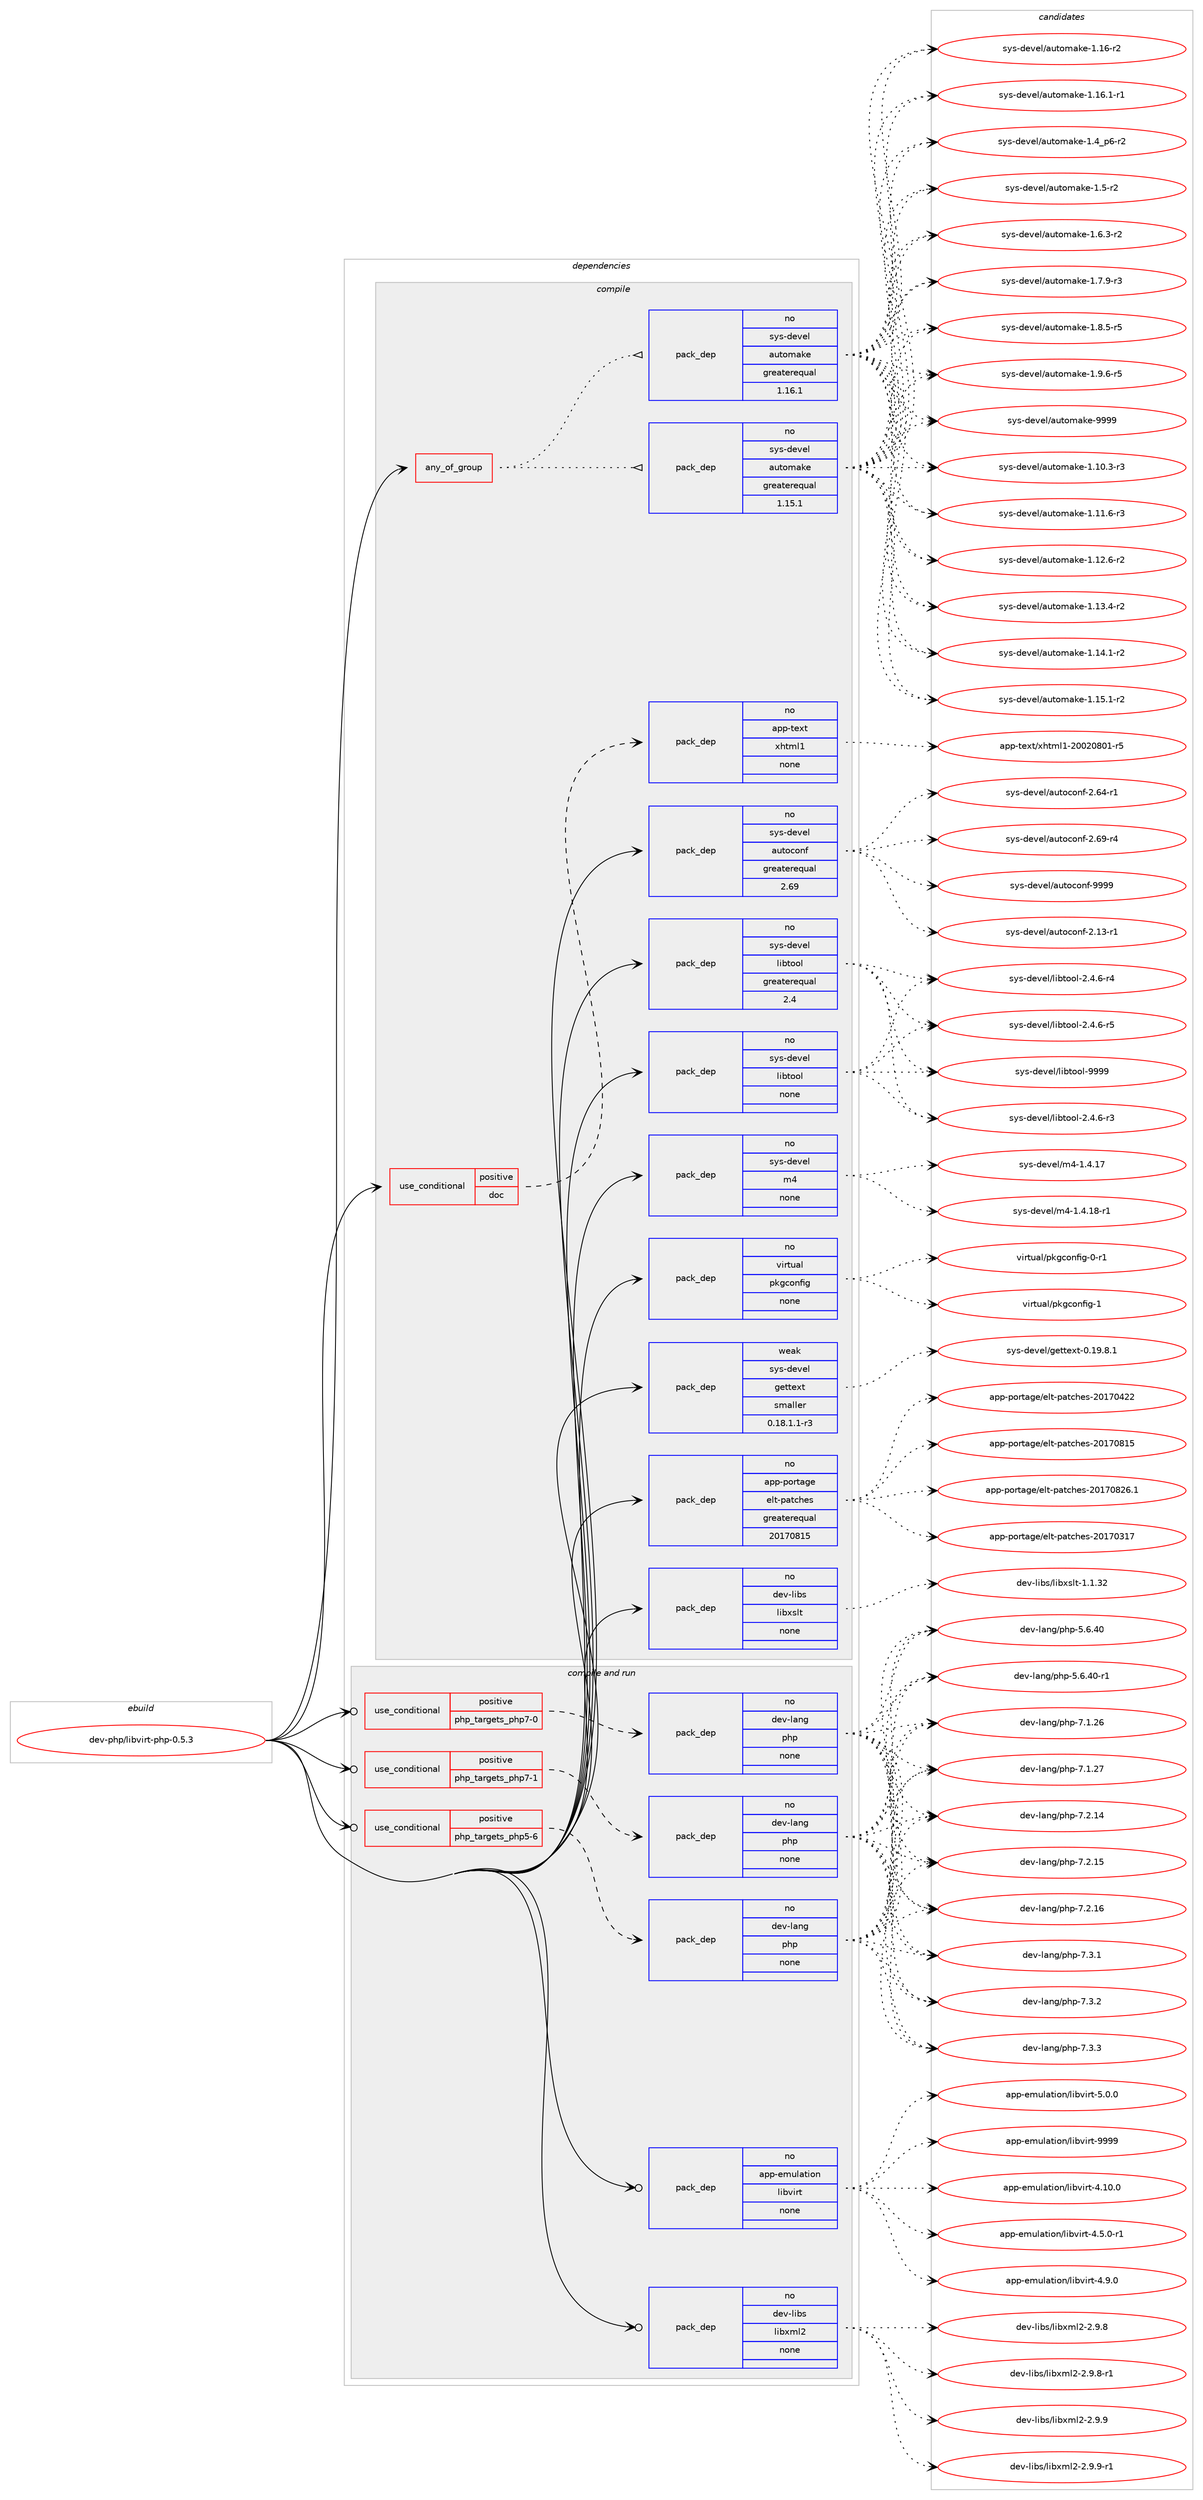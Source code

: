 digraph prolog {

# *************
# Graph options
# *************

newrank=true;
concentrate=true;
compound=true;
graph [rankdir=LR,fontname=Helvetica,fontsize=10,ranksep=1.5];#, ranksep=2.5, nodesep=0.2];
edge  [arrowhead=vee];
node  [fontname=Helvetica,fontsize=10];

# **********
# The ebuild
# **********

subgraph cluster_leftcol {
color=gray;
rank=same;
label=<<i>ebuild</i>>;
id [label="dev-php/libvirt-php-0.5.3", color=red, width=4, href="../dev-php/libvirt-php-0.5.3.svg"];
}

# ****************
# The dependencies
# ****************

subgraph cluster_midcol {
color=gray;
label=<<i>dependencies</i>>;
subgraph cluster_compile {
fillcolor="#eeeeee";
style=filled;
label=<<i>compile</i>>;
subgraph any22511 {
dependency1392985 [label=<<TABLE BORDER="0" CELLBORDER="1" CELLSPACING="0" CELLPADDING="4"><TR><TD CELLPADDING="10">any_of_group</TD></TR></TABLE>>, shape=none, color=red];subgraph pack1000589 {
dependency1392986 [label=<<TABLE BORDER="0" CELLBORDER="1" CELLSPACING="0" CELLPADDING="4" WIDTH="220"><TR><TD ROWSPAN="6" CELLPADDING="30">pack_dep</TD></TR><TR><TD WIDTH="110">no</TD></TR><TR><TD>sys-devel</TD></TR><TR><TD>automake</TD></TR><TR><TD>greaterequal</TD></TR><TR><TD>1.16.1</TD></TR></TABLE>>, shape=none, color=blue];
}
dependency1392985:e -> dependency1392986:w [weight=20,style="dotted",arrowhead="oinv"];
subgraph pack1000590 {
dependency1392987 [label=<<TABLE BORDER="0" CELLBORDER="1" CELLSPACING="0" CELLPADDING="4" WIDTH="220"><TR><TD ROWSPAN="6" CELLPADDING="30">pack_dep</TD></TR><TR><TD WIDTH="110">no</TD></TR><TR><TD>sys-devel</TD></TR><TR><TD>automake</TD></TR><TR><TD>greaterequal</TD></TR><TR><TD>1.15.1</TD></TR></TABLE>>, shape=none, color=blue];
}
dependency1392985:e -> dependency1392987:w [weight=20,style="dotted",arrowhead="oinv"];
}
id:e -> dependency1392985:w [weight=20,style="solid",arrowhead="vee"];
subgraph cond369320 {
dependency1392988 [label=<<TABLE BORDER="0" CELLBORDER="1" CELLSPACING="0" CELLPADDING="4"><TR><TD ROWSPAN="3" CELLPADDING="10">use_conditional</TD></TR><TR><TD>positive</TD></TR><TR><TD>doc</TD></TR></TABLE>>, shape=none, color=red];
subgraph pack1000591 {
dependency1392989 [label=<<TABLE BORDER="0" CELLBORDER="1" CELLSPACING="0" CELLPADDING="4" WIDTH="220"><TR><TD ROWSPAN="6" CELLPADDING="30">pack_dep</TD></TR><TR><TD WIDTH="110">no</TD></TR><TR><TD>app-text</TD></TR><TR><TD>xhtml1</TD></TR><TR><TD>none</TD></TR><TR><TD></TD></TR></TABLE>>, shape=none, color=blue];
}
dependency1392988:e -> dependency1392989:w [weight=20,style="dashed",arrowhead="vee"];
}
id:e -> dependency1392988:w [weight=20,style="solid",arrowhead="vee"];
subgraph pack1000592 {
dependency1392990 [label=<<TABLE BORDER="0" CELLBORDER="1" CELLSPACING="0" CELLPADDING="4" WIDTH="220"><TR><TD ROWSPAN="6" CELLPADDING="30">pack_dep</TD></TR><TR><TD WIDTH="110">no</TD></TR><TR><TD>app-portage</TD></TR><TR><TD>elt-patches</TD></TR><TR><TD>greaterequal</TD></TR><TR><TD>20170815</TD></TR></TABLE>>, shape=none, color=blue];
}
id:e -> dependency1392990:w [weight=20,style="solid",arrowhead="vee"];
subgraph pack1000593 {
dependency1392991 [label=<<TABLE BORDER="0" CELLBORDER="1" CELLSPACING="0" CELLPADDING="4" WIDTH="220"><TR><TD ROWSPAN="6" CELLPADDING="30">pack_dep</TD></TR><TR><TD WIDTH="110">no</TD></TR><TR><TD>dev-libs</TD></TR><TR><TD>libxslt</TD></TR><TR><TD>none</TD></TR><TR><TD></TD></TR></TABLE>>, shape=none, color=blue];
}
id:e -> dependency1392991:w [weight=20,style="solid",arrowhead="vee"];
subgraph pack1000594 {
dependency1392992 [label=<<TABLE BORDER="0" CELLBORDER="1" CELLSPACING="0" CELLPADDING="4" WIDTH="220"><TR><TD ROWSPAN="6" CELLPADDING="30">pack_dep</TD></TR><TR><TD WIDTH="110">no</TD></TR><TR><TD>sys-devel</TD></TR><TR><TD>autoconf</TD></TR><TR><TD>greaterequal</TD></TR><TR><TD>2.69</TD></TR></TABLE>>, shape=none, color=blue];
}
id:e -> dependency1392992:w [weight=20,style="solid",arrowhead="vee"];
subgraph pack1000595 {
dependency1392993 [label=<<TABLE BORDER="0" CELLBORDER="1" CELLSPACING="0" CELLPADDING="4" WIDTH="220"><TR><TD ROWSPAN="6" CELLPADDING="30">pack_dep</TD></TR><TR><TD WIDTH="110">no</TD></TR><TR><TD>sys-devel</TD></TR><TR><TD>libtool</TD></TR><TR><TD>greaterequal</TD></TR><TR><TD>2.4</TD></TR></TABLE>>, shape=none, color=blue];
}
id:e -> dependency1392993:w [weight=20,style="solid",arrowhead="vee"];
subgraph pack1000596 {
dependency1392994 [label=<<TABLE BORDER="0" CELLBORDER="1" CELLSPACING="0" CELLPADDING="4" WIDTH="220"><TR><TD ROWSPAN="6" CELLPADDING="30">pack_dep</TD></TR><TR><TD WIDTH="110">no</TD></TR><TR><TD>sys-devel</TD></TR><TR><TD>libtool</TD></TR><TR><TD>none</TD></TR><TR><TD></TD></TR></TABLE>>, shape=none, color=blue];
}
id:e -> dependency1392994:w [weight=20,style="solid",arrowhead="vee"];
subgraph pack1000597 {
dependency1392995 [label=<<TABLE BORDER="0" CELLBORDER="1" CELLSPACING="0" CELLPADDING="4" WIDTH="220"><TR><TD ROWSPAN="6" CELLPADDING="30">pack_dep</TD></TR><TR><TD WIDTH="110">no</TD></TR><TR><TD>sys-devel</TD></TR><TR><TD>m4</TD></TR><TR><TD>none</TD></TR><TR><TD></TD></TR></TABLE>>, shape=none, color=blue];
}
id:e -> dependency1392995:w [weight=20,style="solid",arrowhead="vee"];
subgraph pack1000598 {
dependency1392996 [label=<<TABLE BORDER="0" CELLBORDER="1" CELLSPACING="0" CELLPADDING="4" WIDTH="220"><TR><TD ROWSPAN="6" CELLPADDING="30">pack_dep</TD></TR><TR><TD WIDTH="110">no</TD></TR><TR><TD>virtual</TD></TR><TR><TD>pkgconfig</TD></TR><TR><TD>none</TD></TR><TR><TD></TD></TR></TABLE>>, shape=none, color=blue];
}
id:e -> dependency1392996:w [weight=20,style="solid",arrowhead="vee"];
subgraph pack1000599 {
dependency1392997 [label=<<TABLE BORDER="0" CELLBORDER="1" CELLSPACING="0" CELLPADDING="4" WIDTH="220"><TR><TD ROWSPAN="6" CELLPADDING="30">pack_dep</TD></TR><TR><TD WIDTH="110">weak</TD></TR><TR><TD>sys-devel</TD></TR><TR><TD>gettext</TD></TR><TR><TD>smaller</TD></TR><TR><TD>0.18.1.1-r3</TD></TR></TABLE>>, shape=none, color=blue];
}
id:e -> dependency1392997:w [weight=20,style="solid",arrowhead="vee"];
}
subgraph cluster_compileandrun {
fillcolor="#eeeeee";
style=filled;
label=<<i>compile and run</i>>;
subgraph cond369321 {
dependency1392998 [label=<<TABLE BORDER="0" CELLBORDER="1" CELLSPACING="0" CELLPADDING="4"><TR><TD ROWSPAN="3" CELLPADDING="10">use_conditional</TD></TR><TR><TD>positive</TD></TR><TR><TD>php_targets_php5-6</TD></TR></TABLE>>, shape=none, color=red];
subgraph pack1000600 {
dependency1392999 [label=<<TABLE BORDER="0" CELLBORDER="1" CELLSPACING="0" CELLPADDING="4" WIDTH="220"><TR><TD ROWSPAN="6" CELLPADDING="30">pack_dep</TD></TR><TR><TD WIDTH="110">no</TD></TR><TR><TD>dev-lang</TD></TR><TR><TD>php</TD></TR><TR><TD>none</TD></TR><TR><TD></TD></TR></TABLE>>, shape=none, color=blue];
}
dependency1392998:e -> dependency1392999:w [weight=20,style="dashed",arrowhead="vee"];
}
id:e -> dependency1392998:w [weight=20,style="solid",arrowhead="odotvee"];
subgraph cond369322 {
dependency1393000 [label=<<TABLE BORDER="0" CELLBORDER="1" CELLSPACING="0" CELLPADDING="4"><TR><TD ROWSPAN="3" CELLPADDING="10">use_conditional</TD></TR><TR><TD>positive</TD></TR><TR><TD>php_targets_php7-0</TD></TR></TABLE>>, shape=none, color=red];
subgraph pack1000601 {
dependency1393001 [label=<<TABLE BORDER="0" CELLBORDER="1" CELLSPACING="0" CELLPADDING="4" WIDTH="220"><TR><TD ROWSPAN="6" CELLPADDING="30">pack_dep</TD></TR><TR><TD WIDTH="110">no</TD></TR><TR><TD>dev-lang</TD></TR><TR><TD>php</TD></TR><TR><TD>none</TD></TR><TR><TD></TD></TR></TABLE>>, shape=none, color=blue];
}
dependency1393000:e -> dependency1393001:w [weight=20,style="dashed",arrowhead="vee"];
}
id:e -> dependency1393000:w [weight=20,style="solid",arrowhead="odotvee"];
subgraph cond369323 {
dependency1393002 [label=<<TABLE BORDER="0" CELLBORDER="1" CELLSPACING="0" CELLPADDING="4"><TR><TD ROWSPAN="3" CELLPADDING="10">use_conditional</TD></TR><TR><TD>positive</TD></TR><TR><TD>php_targets_php7-1</TD></TR></TABLE>>, shape=none, color=red];
subgraph pack1000602 {
dependency1393003 [label=<<TABLE BORDER="0" CELLBORDER="1" CELLSPACING="0" CELLPADDING="4" WIDTH="220"><TR><TD ROWSPAN="6" CELLPADDING="30">pack_dep</TD></TR><TR><TD WIDTH="110">no</TD></TR><TR><TD>dev-lang</TD></TR><TR><TD>php</TD></TR><TR><TD>none</TD></TR><TR><TD></TD></TR></TABLE>>, shape=none, color=blue];
}
dependency1393002:e -> dependency1393003:w [weight=20,style="dashed",arrowhead="vee"];
}
id:e -> dependency1393002:w [weight=20,style="solid",arrowhead="odotvee"];
subgraph pack1000603 {
dependency1393004 [label=<<TABLE BORDER="0" CELLBORDER="1" CELLSPACING="0" CELLPADDING="4" WIDTH="220"><TR><TD ROWSPAN="6" CELLPADDING="30">pack_dep</TD></TR><TR><TD WIDTH="110">no</TD></TR><TR><TD>app-emulation</TD></TR><TR><TD>libvirt</TD></TR><TR><TD>none</TD></TR><TR><TD></TD></TR></TABLE>>, shape=none, color=blue];
}
id:e -> dependency1393004:w [weight=20,style="solid",arrowhead="odotvee"];
subgraph pack1000604 {
dependency1393005 [label=<<TABLE BORDER="0" CELLBORDER="1" CELLSPACING="0" CELLPADDING="4" WIDTH="220"><TR><TD ROWSPAN="6" CELLPADDING="30">pack_dep</TD></TR><TR><TD WIDTH="110">no</TD></TR><TR><TD>dev-libs</TD></TR><TR><TD>libxml2</TD></TR><TR><TD>none</TD></TR><TR><TD></TD></TR></TABLE>>, shape=none, color=blue];
}
id:e -> dependency1393005:w [weight=20,style="solid",arrowhead="odotvee"];
}
subgraph cluster_run {
fillcolor="#eeeeee";
style=filled;
label=<<i>run</i>>;
}
}

# **************
# The candidates
# **************

subgraph cluster_choices {
rank=same;
color=gray;
label=<<i>candidates</i>>;

subgraph choice1000589 {
color=black;
nodesep=1;
choice11512111545100101118101108479711711611110997107101454946494846514511451 [label="sys-devel/automake-1.10.3-r3", color=red, width=4,href="../sys-devel/automake-1.10.3-r3.svg"];
choice11512111545100101118101108479711711611110997107101454946494946544511451 [label="sys-devel/automake-1.11.6-r3", color=red, width=4,href="../sys-devel/automake-1.11.6-r3.svg"];
choice11512111545100101118101108479711711611110997107101454946495046544511450 [label="sys-devel/automake-1.12.6-r2", color=red, width=4,href="../sys-devel/automake-1.12.6-r2.svg"];
choice11512111545100101118101108479711711611110997107101454946495146524511450 [label="sys-devel/automake-1.13.4-r2", color=red, width=4,href="../sys-devel/automake-1.13.4-r2.svg"];
choice11512111545100101118101108479711711611110997107101454946495246494511450 [label="sys-devel/automake-1.14.1-r2", color=red, width=4,href="../sys-devel/automake-1.14.1-r2.svg"];
choice11512111545100101118101108479711711611110997107101454946495346494511450 [label="sys-devel/automake-1.15.1-r2", color=red, width=4,href="../sys-devel/automake-1.15.1-r2.svg"];
choice1151211154510010111810110847971171161111099710710145494649544511450 [label="sys-devel/automake-1.16-r2", color=red, width=4,href="../sys-devel/automake-1.16-r2.svg"];
choice11512111545100101118101108479711711611110997107101454946495446494511449 [label="sys-devel/automake-1.16.1-r1", color=red, width=4,href="../sys-devel/automake-1.16.1-r1.svg"];
choice115121115451001011181011084797117116111109971071014549465295112544511450 [label="sys-devel/automake-1.4_p6-r2", color=red, width=4,href="../sys-devel/automake-1.4_p6-r2.svg"];
choice11512111545100101118101108479711711611110997107101454946534511450 [label="sys-devel/automake-1.5-r2", color=red, width=4,href="../sys-devel/automake-1.5-r2.svg"];
choice115121115451001011181011084797117116111109971071014549465446514511450 [label="sys-devel/automake-1.6.3-r2", color=red, width=4,href="../sys-devel/automake-1.6.3-r2.svg"];
choice115121115451001011181011084797117116111109971071014549465546574511451 [label="sys-devel/automake-1.7.9-r3", color=red, width=4,href="../sys-devel/automake-1.7.9-r3.svg"];
choice115121115451001011181011084797117116111109971071014549465646534511453 [label="sys-devel/automake-1.8.5-r5", color=red, width=4,href="../sys-devel/automake-1.8.5-r5.svg"];
choice115121115451001011181011084797117116111109971071014549465746544511453 [label="sys-devel/automake-1.9.6-r5", color=red, width=4,href="../sys-devel/automake-1.9.6-r5.svg"];
choice115121115451001011181011084797117116111109971071014557575757 [label="sys-devel/automake-9999", color=red, width=4,href="../sys-devel/automake-9999.svg"];
dependency1392986:e -> choice11512111545100101118101108479711711611110997107101454946494846514511451:w [style=dotted,weight="100"];
dependency1392986:e -> choice11512111545100101118101108479711711611110997107101454946494946544511451:w [style=dotted,weight="100"];
dependency1392986:e -> choice11512111545100101118101108479711711611110997107101454946495046544511450:w [style=dotted,weight="100"];
dependency1392986:e -> choice11512111545100101118101108479711711611110997107101454946495146524511450:w [style=dotted,weight="100"];
dependency1392986:e -> choice11512111545100101118101108479711711611110997107101454946495246494511450:w [style=dotted,weight="100"];
dependency1392986:e -> choice11512111545100101118101108479711711611110997107101454946495346494511450:w [style=dotted,weight="100"];
dependency1392986:e -> choice1151211154510010111810110847971171161111099710710145494649544511450:w [style=dotted,weight="100"];
dependency1392986:e -> choice11512111545100101118101108479711711611110997107101454946495446494511449:w [style=dotted,weight="100"];
dependency1392986:e -> choice115121115451001011181011084797117116111109971071014549465295112544511450:w [style=dotted,weight="100"];
dependency1392986:e -> choice11512111545100101118101108479711711611110997107101454946534511450:w [style=dotted,weight="100"];
dependency1392986:e -> choice115121115451001011181011084797117116111109971071014549465446514511450:w [style=dotted,weight="100"];
dependency1392986:e -> choice115121115451001011181011084797117116111109971071014549465546574511451:w [style=dotted,weight="100"];
dependency1392986:e -> choice115121115451001011181011084797117116111109971071014549465646534511453:w [style=dotted,weight="100"];
dependency1392986:e -> choice115121115451001011181011084797117116111109971071014549465746544511453:w [style=dotted,weight="100"];
dependency1392986:e -> choice115121115451001011181011084797117116111109971071014557575757:w [style=dotted,weight="100"];
}
subgraph choice1000590 {
color=black;
nodesep=1;
choice11512111545100101118101108479711711611110997107101454946494846514511451 [label="sys-devel/automake-1.10.3-r3", color=red, width=4,href="../sys-devel/automake-1.10.3-r3.svg"];
choice11512111545100101118101108479711711611110997107101454946494946544511451 [label="sys-devel/automake-1.11.6-r3", color=red, width=4,href="../sys-devel/automake-1.11.6-r3.svg"];
choice11512111545100101118101108479711711611110997107101454946495046544511450 [label="sys-devel/automake-1.12.6-r2", color=red, width=4,href="../sys-devel/automake-1.12.6-r2.svg"];
choice11512111545100101118101108479711711611110997107101454946495146524511450 [label="sys-devel/automake-1.13.4-r2", color=red, width=4,href="../sys-devel/automake-1.13.4-r2.svg"];
choice11512111545100101118101108479711711611110997107101454946495246494511450 [label="sys-devel/automake-1.14.1-r2", color=red, width=4,href="../sys-devel/automake-1.14.1-r2.svg"];
choice11512111545100101118101108479711711611110997107101454946495346494511450 [label="sys-devel/automake-1.15.1-r2", color=red, width=4,href="../sys-devel/automake-1.15.1-r2.svg"];
choice1151211154510010111810110847971171161111099710710145494649544511450 [label="sys-devel/automake-1.16-r2", color=red, width=4,href="../sys-devel/automake-1.16-r2.svg"];
choice11512111545100101118101108479711711611110997107101454946495446494511449 [label="sys-devel/automake-1.16.1-r1", color=red, width=4,href="../sys-devel/automake-1.16.1-r1.svg"];
choice115121115451001011181011084797117116111109971071014549465295112544511450 [label="sys-devel/automake-1.4_p6-r2", color=red, width=4,href="../sys-devel/automake-1.4_p6-r2.svg"];
choice11512111545100101118101108479711711611110997107101454946534511450 [label="sys-devel/automake-1.5-r2", color=red, width=4,href="../sys-devel/automake-1.5-r2.svg"];
choice115121115451001011181011084797117116111109971071014549465446514511450 [label="sys-devel/automake-1.6.3-r2", color=red, width=4,href="../sys-devel/automake-1.6.3-r2.svg"];
choice115121115451001011181011084797117116111109971071014549465546574511451 [label="sys-devel/automake-1.7.9-r3", color=red, width=4,href="../sys-devel/automake-1.7.9-r3.svg"];
choice115121115451001011181011084797117116111109971071014549465646534511453 [label="sys-devel/automake-1.8.5-r5", color=red, width=4,href="../sys-devel/automake-1.8.5-r5.svg"];
choice115121115451001011181011084797117116111109971071014549465746544511453 [label="sys-devel/automake-1.9.6-r5", color=red, width=4,href="../sys-devel/automake-1.9.6-r5.svg"];
choice115121115451001011181011084797117116111109971071014557575757 [label="sys-devel/automake-9999", color=red, width=4,href="../sys-devel/automake-9999.svg"];
dependency1392987:e -> choice11512111545100101118101108479711711611110997107101454946494846514511451:w [style=dotted,weight="100"];
dependency1392987:e -> choice11512111545100101118101108479711711611110997107101454946494946544511451:w [style=dotted,weight="100"];
dependency1392987:e -> choice11512111545100101118101108479711711611110997107101454946495046544511450:w [style=dotted,weight="100"];
dependency1392987:e -> choice11512111545100101118101108479711711611110997107101454946495146524511450:w [style=dotted,weight="100"];
dependency1392987:e -> choice11512111545100101118101108479711711611110997107101454946495246494511450:w [style=dotted,weight="100"];
dependency1392987:e -> choice11512111545100101118101108479711711611110997107101454946495346494511450:w [style=dotted,weight="100"];
dependency1392987:e -> choice1151211154510010111810110847971171161111099710710145494649544511450:w [style=dotted,weight="100"];
dependency1392987:e -> choice11512111545100101118101108479711711611110997107101454946495446494511449:w [style=dotted,weight="100"];
dependency1392987:e -> choice115121115451001011181011084797117116111109971071014549465295112544511450:w [style=dotted,weight="100"];
dependency1392987:e -> choice11512111545100101118101108479711711611110997107101454946534511450:w [style=dotted,weight="100"];
dependency1392987:e -> choice115121115451001011181011084797117116111109971071014549465446514511450:w [style=dotted,weight="100"];
dependency1392987:e -> choice115121115451001011181011084797117116111109971071014549465546574511451:w [style=dotted,weight="100"];
dependency1392987:e -> choice115121115451001011181011084797117116111109971071014549465646534511453:w [style=dotted,weight="100"];
dependency1392987:e -> choice115121115451001011181011084797117116111109971071014549465746544511453:w [style=dotted,weight="100"];
dependency1392987:e -> choice115121115451001011181011084797117116111109971071014557575757:w [style=dotted,weight="100"];
}
subgraph choice1000591 {
color=black;
nodesep=1;
choice971121124511610112011647120104116109108494550484850485648494511453 [label="app-text/xhtml1-20020801-r5", color=red, width=4,href="../app-text/xhtml1-20020801-r5.svg"];
dependency1392989:e -> choice971121124511610112011647120104116109108494550484850485648494511453:w [style=dotted,weight="100"];
}
subgraph choice1000592 {
color=black;
nodesep=1;
choice97112112451121111141169710310147101108116451129711699104101115455048495548514955 [label="app-portage/elt-patches-20170317", color=red, width=4,href="../app-portage/elt-patches-20170317.svg"];
choice97112112451121111141169710310147101108116451129711699104101115455048495548525050 [label="app-portage/elt-patches-20170422", color=red, width=4,href="../app-portage/elt-patches-20170422.svg"];
choice97112112451121111141169710310147101108116451129711699104101115455048495548564953 [label="app-portage/elt-patches-20170815", color=red, width=4,href="../app-portage/elt-patches-20170815.svg"];
choice971121124511211111411697103101471011081164511297116991041011154550484955485650544649 [label="app-portage/elt-patches-20170826.1", color=red, width=4,href="../app-portage/elt-patches-20170826.1.svg"];
dependency1392990:e -> choice97112112451121111141169710310147101108116451129711699104101115455048495548514955:w [style=dotted,weight="100"];
dependency1392990:e -> choice97112112451121111141169710310147101108116451129711699104101115455048495548525050:w [style=dotted,weight="100"];
dependency1392990:e -> choice97112112451121111141169710310147101108116451129711699104101115455048495548564953:w [style=dotted,weight="100"];
dependency1392990:e -> choice971121124511211111411697103101471011081164511297116991041011154550484955485650544649:w [style=dotted,weight="100"];
}
subgraph choice1000593 {
color=black;
nodesep=1;
choice1001011184510810598115471081059812011510811645494649465150 [label="dev-libs/libxslt-1.1.32", color=red, width=4,href="../dev-libs/libxslt-1.1.32.svg"];
dependency1392991:e -> choice1001011184510810598115471081059812011510811645494649465150:w [style=dotted,weight="100"];
}
subgraph choice1000594 {
color=black;
nodesep=1;
choice1151211154510010111810110847971171161119911111010245504649514511449 [label="sys-devel/autoconf-2.13-r1", color=red, width=4,href="../sys-devel/autoconf-2.13-r1.svg"];
choice1151211154510010111810110847971171161119911111010245504654524511449 [label="sys-devel/autoconf-2.64-r1", color=red, width=4,href="../sys-devel/autoconf-2.64-r1.svg"];
choice1151211154510010111810110847971171161119911111010245504654574511452 [label="sys-devel/autoconf-2.69-r4", color=red, width=4,href="../sys-devel/autoconf-2.69-r4.svg"];
choice115121115451001011181011084797117116111991111101024557575757 [label="sys-devel/autoconf-9999", color=red, width=4,href="../sys-devel/autoconf-9999.svg"];
dependency1392992:e -> choice1151211154510010111810110847971171161119911111010245504649514511449:w [style=dotted,weight="100"];
dependency1392992:e -> choice1151211154510010111810110847971171161119911111010245504654524511449:w [style=dotted,weight="100"];
dependency1392992:e -> choice1151211154510010111810110847971171161119911111010245504654574511452:w [style=dotted,weight="100"];
dependency1392992:e -> choice115121115451001011181011084797117116111991111101024557575757:w [style=dotted,weight="100"];
}
subgraph choice1000595 {
color=black;
nodesep=1;
choice1151211154510010111810110847108105981161111111084550465246544511451 [label="sys-devel/libtool-2.4.6-r3", color=red, width=4,href="../sys-devel/libtool-2.4.6-r3.svg"];
choice1151211154510010111810110847108105981161111111084550465246544511452 [label="sys-devel/libtool-2.4.6-r4", color=red, width=4,href="../sys-devel/libtool-2.4.6-r4.svg"];
choice1151211154510010111810110847108105981161111111084550465246544511453 [label="sys-devel/libtool-2.4.6-r5", color=red, width=4,href="../sys-devel/libtool-2.4.6-r5.svg"];
choice1151211154510010111810110847108105981161111111084557575757 [label="sys-devel/libtool-9999", color=red, width=4,href="../sys-devel/libtool-9999.svg"];
dependency1392993:e -> choice1151211154510010111810110847108105981161111111084550465246544511451:w [style=dotted,weight="100"];
dependency1392993:e -> choice1151211154510010111810110847108105981161111111084550465246544511452:w [style=dotted,weight="100"];
dependency1392993:e -> choice1151211154510010111810110847108105981161111111084550465246544511453:w [style=dotted,weight="100"];
dependency1392993:e -> choice1151211154510010111810110847108105981161111111084557575757:w [style=dotted,weight="100"];
}
subgraph choice1000596 {
color=black;
nodesep=1;
choice1151211154510010111810110847108105981161111111084550465246544511451 [label="sys-devel/libtool-2.4.6-r3", color=red, width=4,href="../sys-devel/libtool-2.4.6-r3.svg"];
choice1151211154510010111810110847108105981161111111084550465246544511452 [label="sys-devel/libtool-2.4.6-r4", color=red, width=4,href="../sys-devel/libtool-2.4.6-r4.svg"];
choice1151211154510010111810110847108105981161111111084550465246544511453 [label="sys-devel/libtool-2.4.6-r5", color=red, width=4,href="../sys-devel/libtool-2.4.6-r5.svg"];
choice1151211154510010111810110847108105981161111111084557575757 [label="sys-devel/libtool-9999", color=red, width=4,href="../sys-devel/libtool-9999.svg"];
dependency1392994:e -> choice1151211154510010111810110847108105981161111111084550465246544511451:w [style=dotted,weight="100"];
dependency1392994:e -> choice1151211154510010111810110847108105981161111111084550465246544511452:w [style=dotted,weight="100"];
dependency1392994:e -> choice1151211154510010111810110847108105981161111111084550465246544511453:w [style=dotted,weight="100"];
dependency1392994:e -> choice1151211154510010111810110847108105981161111111084557575757:w [style=dotted,weight="100"];
}
subgraph choice1000597 {
color=black;
nodesep=1;
choice11512111545100101118101108471095245494652464955 [label="sys-devel/m4-1.4.17", color=red, width=4,href="../sys-devel/m4-1.4.17.svg"];
choice115121115451001011181011084710952454946524649564511449 [label="sys-devel/m4-1.4.18-r1", color=red, width=4,href="../sys-devel/m4-1.4.18-r1.svg"];
dependency1392995:e -> choice11512111545100101118101108471095245494652464955:w [style=dotted,weight="100"];
dependency1392995:e -> choice115121115451001011181011084710952454946524649564511449:w [style=dotted,weight="100"];
}
subgraph choice1000598 {
color=black;
nodesep=1;
choice11810511411611797108471121071039911111010210510345484511449 [label="virtual/pkgconfig-0-r1", color=red, width=4,href="../virtual/pkgconfig-0-r1.svg"];
choice1181051141161179710847112107103991111101021051034549 [label="virtual/pkgconfig-1", color=red, width=4,href="../virtual/pkgconfig-1.svg"];
dependency1392996:e -> choice11810511411611797108471121071039911111010210510345484511449:w [style=dotted,weight="100"];
dependency1392996:e -> choice1181051141161179710847112107103991111101021051034549:w [style=dotted,weight="100"];
}
subgraph choice1000599 {
color=black;
nodesep=1;
choice1151211154510010111810110847103101116116101120116454846495746564649 [label="sys-devel/gettext-0.19.8.1", color=red, width=4,href="../sys-devel/gettext-0.19.8.1.svg"];
dependency1392997:e -> choice1151211154510010111810110847103101116116101120116454846495746564649:w [style=dotted,weight="100"];
}
subgraph choice1000600 {
color=black;
nodesep=1;
choice10010111845108971101034711210411245534654465248 [label="dev-lang/php-5.6.40", color=red, width=4,href="../dev-lang/php-5.6.40.svg"];
choice100101118451089711010347112104112455346544652484511449 [label="dev-lang/php-5.6.40-r1", color=red, width=4,href="../dev-lang/php-5.6.40-r1.svg"];
choice10010111845108971101034711210411245554649465054 [label="dev-lang/php-7.1.26", color=red, width=4,href="../dev-lang/php-7.1.26.svg"];
choice10010111845108971101034711210411245554649465055 [label="dev-lang/php-7.1.27", color=red, width=4,href="../dev-lang/php-7.1.27.svg"];
choice10010111845108971101034711210411245554650464952 [label="dev-lang/php-7.2.14", color=red, width=4,href="../dev-lang/php-7.2.14.svg"];
choice10010111845108971101034711210411245554650464953 [label="dev-lang/php-7.2.15", color=red, width=4,href="../dev-lang/php-7.2.15.svg"];
choice10010111845108971101034711210411245554650464954 [label="dev-lang/php-7.2.16", color=red, width=4,href="../dev-lang/php-7.2.16.svg"];
choice100101118451089711010347112104112455546514649 [label="dev-lang/php-7.3.1", color=red, width=4,href="../dev-lang/php-7.3.1.svg"];
choice100101118451089711010347112104112455546514650 [label="dev-lang/php-7.3.2", color=red, width=4,href="../dev-lang/php-7.3.2.svg"];
choice100101118451089711010347112104112455546514651 [label="dev-lang/php-7.3.3", color=red, width=4,href="../dev-lang/php-7.3.3.svg"];
dependency1392999:e -> choice10010111845108971101034711210411245534654465248:w [style=dotted,weight="100"];
dependency1392999:e -> choice100101118451089711010347112104112455346544652484511449:w [style=dotted,weight="100"];
dependency1392999:e -> choice10010111845108971101034711210411245554649465054:w [style=dotted,weight="100"];
dependency1392999:e -> choice10010111845108971101034711210411245554649465055:w [style=dotted,weight="100"];
dependency1392999:e -> choice10010111845108971101034711210411245554650464952:w [style=dotted,weight="100"];
dependency1392999:e -> choice10010111845108971101034711210411245554650464953:w [style=dotted,weight="100"];
dependency1392999:e -> choice10010111845108971101034711210411245554650464954:w [style=dotted,weight="100"];
dependency1392999:e -> choice100101118451089711010347112104112455546514649:w [style=dotted,weight="100"];
dependency1392999:e -> choice100101118451089711010347112104112455546514650:w [style=dotted,weight="100"];
dependency1392999:e -> choice100101118451089711010347112104112455546514651:w [style=dotted,weight="100"];
}
subgraph choice1000601 {
color=black;
nodesep=1;
choice10010111845108971101034711210411245534654465248 [label="dev-lang/php-5.6.40", color=red, width=4,href="../dev-lang/php-5.6.40.svg"];
choice100101118451089711010347112104112455346544652484511449 [label="dev-lang/php-5.6.40-r1", color=red, width=4,href="../dev-lang/php-5.6.40-r1.svg"];
choice10010111845108971101034711210411245554649465054 [label="dev-lang/php-7.1.26", color=red, width=4,href="../dev-lang/php-7.1.26.svg"];
choice10010111845108971101034711210411245554649465055 [label="dev-lang/php-7.1.27", color=red, width=4,href="../dev-lang/php-7.1.27.svg"];
choice10010111845108971101034711210411245554650464952 [label="dev-lang/php-7.2.14", color=red, width=4,href="../dev-lang/php-7.2.14.svg"];
choice10010111845108971101034711210411245554650464953 [label="dev-lang/php-7.2.15", color=red, width=4,href="../dev-lang/php-7.2.15.svg"];
choice10010111845108971101034711210411245554650464954 [label="dev-lang/php-7.2.16", color=red, width=4,href="../dev-lang/php-7.2.16.svg"];
choice100101118451089711010347112104112455546514649 [label="dev-lang/php-7.3.1", color=red, width=4,href="../dev-lang/php-7.3.1.svg"];
choice100101118451089711010347112104112455546514650 [label="dev-lang/php-7.3.2", color=red, width=4,href="../dev-lang/php-7.3.2.svg"];
choice100101118451089711010347112104112455546514651 [label="dev-lang/php-7.3.3", color=red, width=4,href="../dev-lang/php-7.3.3.svg"];
dependency1393001:e -> choice10010111845108971101034711210411245534654465248:w [style=dotted,weight="100"];
dependency1393001:e -> choice100101118451089711010347112104112455346544652484511449:w [style=dotted,weight="100"];
dependency1393001:e -> choice10010111845108971101034711210411245554649465054:w [style=dotted,weight="100"];
dependency1393001:e -> choice10010111845108971101034711210411245554649465055:w [style=dotted,weight="100"];
dependency1393001:e -> choice10010111845108971101034711210411245554650464952:w [style=dotted,weight="100"];
dependency1393001:e -> choice10010111845108971101034711210411245554650464953:w [style=dotted,weight="100"];
dependency1393001:e -> choice10010111845108971101034711210411245554650464954:w [style=dotted,weight="100"];
dependency1393001:e -> choice100101118451089711010347112104112455546514649:w [style=dotted,weight="100"];
dependency1393001:e -> choice100101118451089711010347112104112455546514650:w [style=dotted,weight="100"];
dependency1393001:e -> choice100101118451089711010347112104112455546514651:w [style=dotted,weight="100"];
}
subgraph choice1000602 {
color=black;
nodesep=1;
choice10010111845108971101034711210411245534654465248 [label="dev-lang/php-5.6.40", color=red, width=4,href="../dev-lang/php-5.6.40.svg"];
choice100101118451089711010347112104112455346544652484511449 [label="dev-lang/php-5.6.40-r1", color=red, width=4,href="../dev-lang/php-5.6.40-r1.svg"];
choice10010111845108971101034711210411245554649465054 [label="dev-lang/php-7.1.26", color=red, width=4,href="../dev-lang/php-7.1.26.svg"];
choice10010111845108971101034711210411245554649465055 [label="dev-lang/php-7.1.27", color=red, width=4,href="../dev-lang/php-7.1.27.svg"];
choice10010111845108971101034711210411245554650464952 [label="dev-lang/php-7.2.14", color=red, width=4,href="../dev-lang/php-7.2.14.svg"];
choice10010111845108971101034711210411245554650464953 [label="dev-lang/php-7.2.15", color=red, width=4,href="../dev-lang/php-7.2.15.svg"];
choice10010111845108971101034711210411245554650464954 [label="dev-lang/php-7.2.16", color=red, width=4,href="../dev-lang/php-7.2.16.svg"];
choice100101118451089711010347112104112455546514649 [label="dev-lang/php-7.3.1", color=red, width=4,href="../dev-lang/php-7.3.1.svg"];
choice100101118451089711010347112104112455546514650 [label="dev-lang/php-7.3.2", color=red, width=4,href="../dev-lang/php-7.3.2.svg"];
choice100101118451089711010347112104112455546514651 [label="dev-lang/php-7.3.3", color=red, width=4,href="../dev-lang/php-7.3.3.svg"];
dependency1393003:e -> choice10010111845108971101034711210411245534654465248:w [style=dotted,weight="100"];
dependency1393003:e -> choice100101118451089711010347112104112455346544652484511449:w [style=dotted,weight="100"];
dependency1393003:e -> choice10010111845108971101034711210411245554649465054:w [style=dotted,weight="100"];
dependency1393003:e -> choice10010111845108971101034711210411245554649465055:w [style=dotted,weight="100"];
dependency1393003:e -> choice10010111845108971101034711210411245554650464952:w [style=dotted,weight="100"];
dependency1393003:e -> choice10010111845108971101034711210411245554650464953:w [style=dotted,weight="100"];
dependency1393003:e -> choice10010111845108971101034711210411245554650464954:w [style=dotted,weight="100"];
dependency1393003:e -> choice100101118451089711010347112104112455546514649:w [style=dotted,weight="100"];
dependency1393003:e -> choice100101118451089711010347112104112455546514650:w [style=dotted,weight="100"];
dependency1393003:e -> choice100101118451089711010347112104112455546514651:w [style=dotted,weight="100"];
}
subgraph choice1000603 {
color=black;
nodesep=1;
choice971121124510110911710897116105111110471081059811810511411645524649484648 [label="app-emulation/libvirt-4.10.0", color=red, width=4,href="../app-emulation/libvirt-4.10.0.svg"];
choice97112112451011091171089711610511111047108105981181051141164552465346484511449 [label="app-emulation/libvirt-4.5.0-r1", color=red, width=4,href="../app-emulation/libvirt-4.5.0-r1.svg"];
choice9711211245101109117108971161051111104710810598118105114116455246574648 [label="app-emulation/libvirt-4.9.0", color=red, width=4,href="../app-emulation/libvirt-4.9.0.svg"];
choice9711211245101109117108971161051111104710810598118105114116455346484648 [label="app-emulation/libvirt-5.0.0", color=red, width=4,href="../app-emulation/libvirt-5.0.0.svg"];
choice97112112451011091171089711610511111047108105981181051141164557575757 [label="app-emulation/libvirt-9999", color=red, width=4,href="../app-emulation/libvirt-9999.svg"];
dependency1393004:e -> choice971121124510110911710897116105111110471081059811810511411645524649484648:w [style=dotted,weight="100"];
dependency1393004:e -> choice97112112451011091171089711610511111047108105981181051141164552465346484511449:w [style=dotted,weight="100"];
dependency1393004:e -> choice9711211245101109117108971161051111104710810598118105114116455246574648:w [style=dotted,weight="100"];
dependency1393004:e -> choice9711211245101109117108971161051111104710810598118105114116455346484648:w [style=dotted,weight="100"];
dependency1393004:e -> choice97112112451011091171089711610511111047108105981181051141164557575757:w [style=dotted,weight="100"];
}
subgraph choice1000604 {
color=black;
nodesep=1;
choice1001011184510810598115471081059812010910850455046574656 [label="dev-libs/libxml2-2.9.8", color=red, width=4,href="../dev-libs/libxml2-2.9.8.svg"];
choice10010111845108105981154710810598120109108504550465746564511449 [label="dev-libs/libxml2-2.9.8-r1", color=red, width=4,href="../dev-libs/libxml2-2.9.8-r1.svg"];
choice1001011184510810598115471081059812010910850455046574657 [label="dev-libs/libxml2-2.9.9", color=red, width=4,href="../dev-libs/libxml2-2.9.9.svg"];
choice10010111845108105981154710810598120109108504550465746574511449 [label="dev-libs/libxml2-2.9.9-r1", color=red, width=4,href="../dev-libs/libxml2-2.9.9-r1.svg"];
dependency1393005:e -> choice1001011184510810598115471081059812010910850455046574656:w [style=dotted,weight="100"];
dependency1393005:e -> choice10010111845108105981154710810598120109108504550465746564511449:w [style=dotted,weight="100"];
dependency1393005:e -> choice1001011184510810598115471081059812010910850455046574657:w [style=dotted,weight="100"];
dependency1393005:e -> choice10010111845108105981154710810598120109108504550465746574511449:w [style=dotted,weight="100"];
}
}

}
